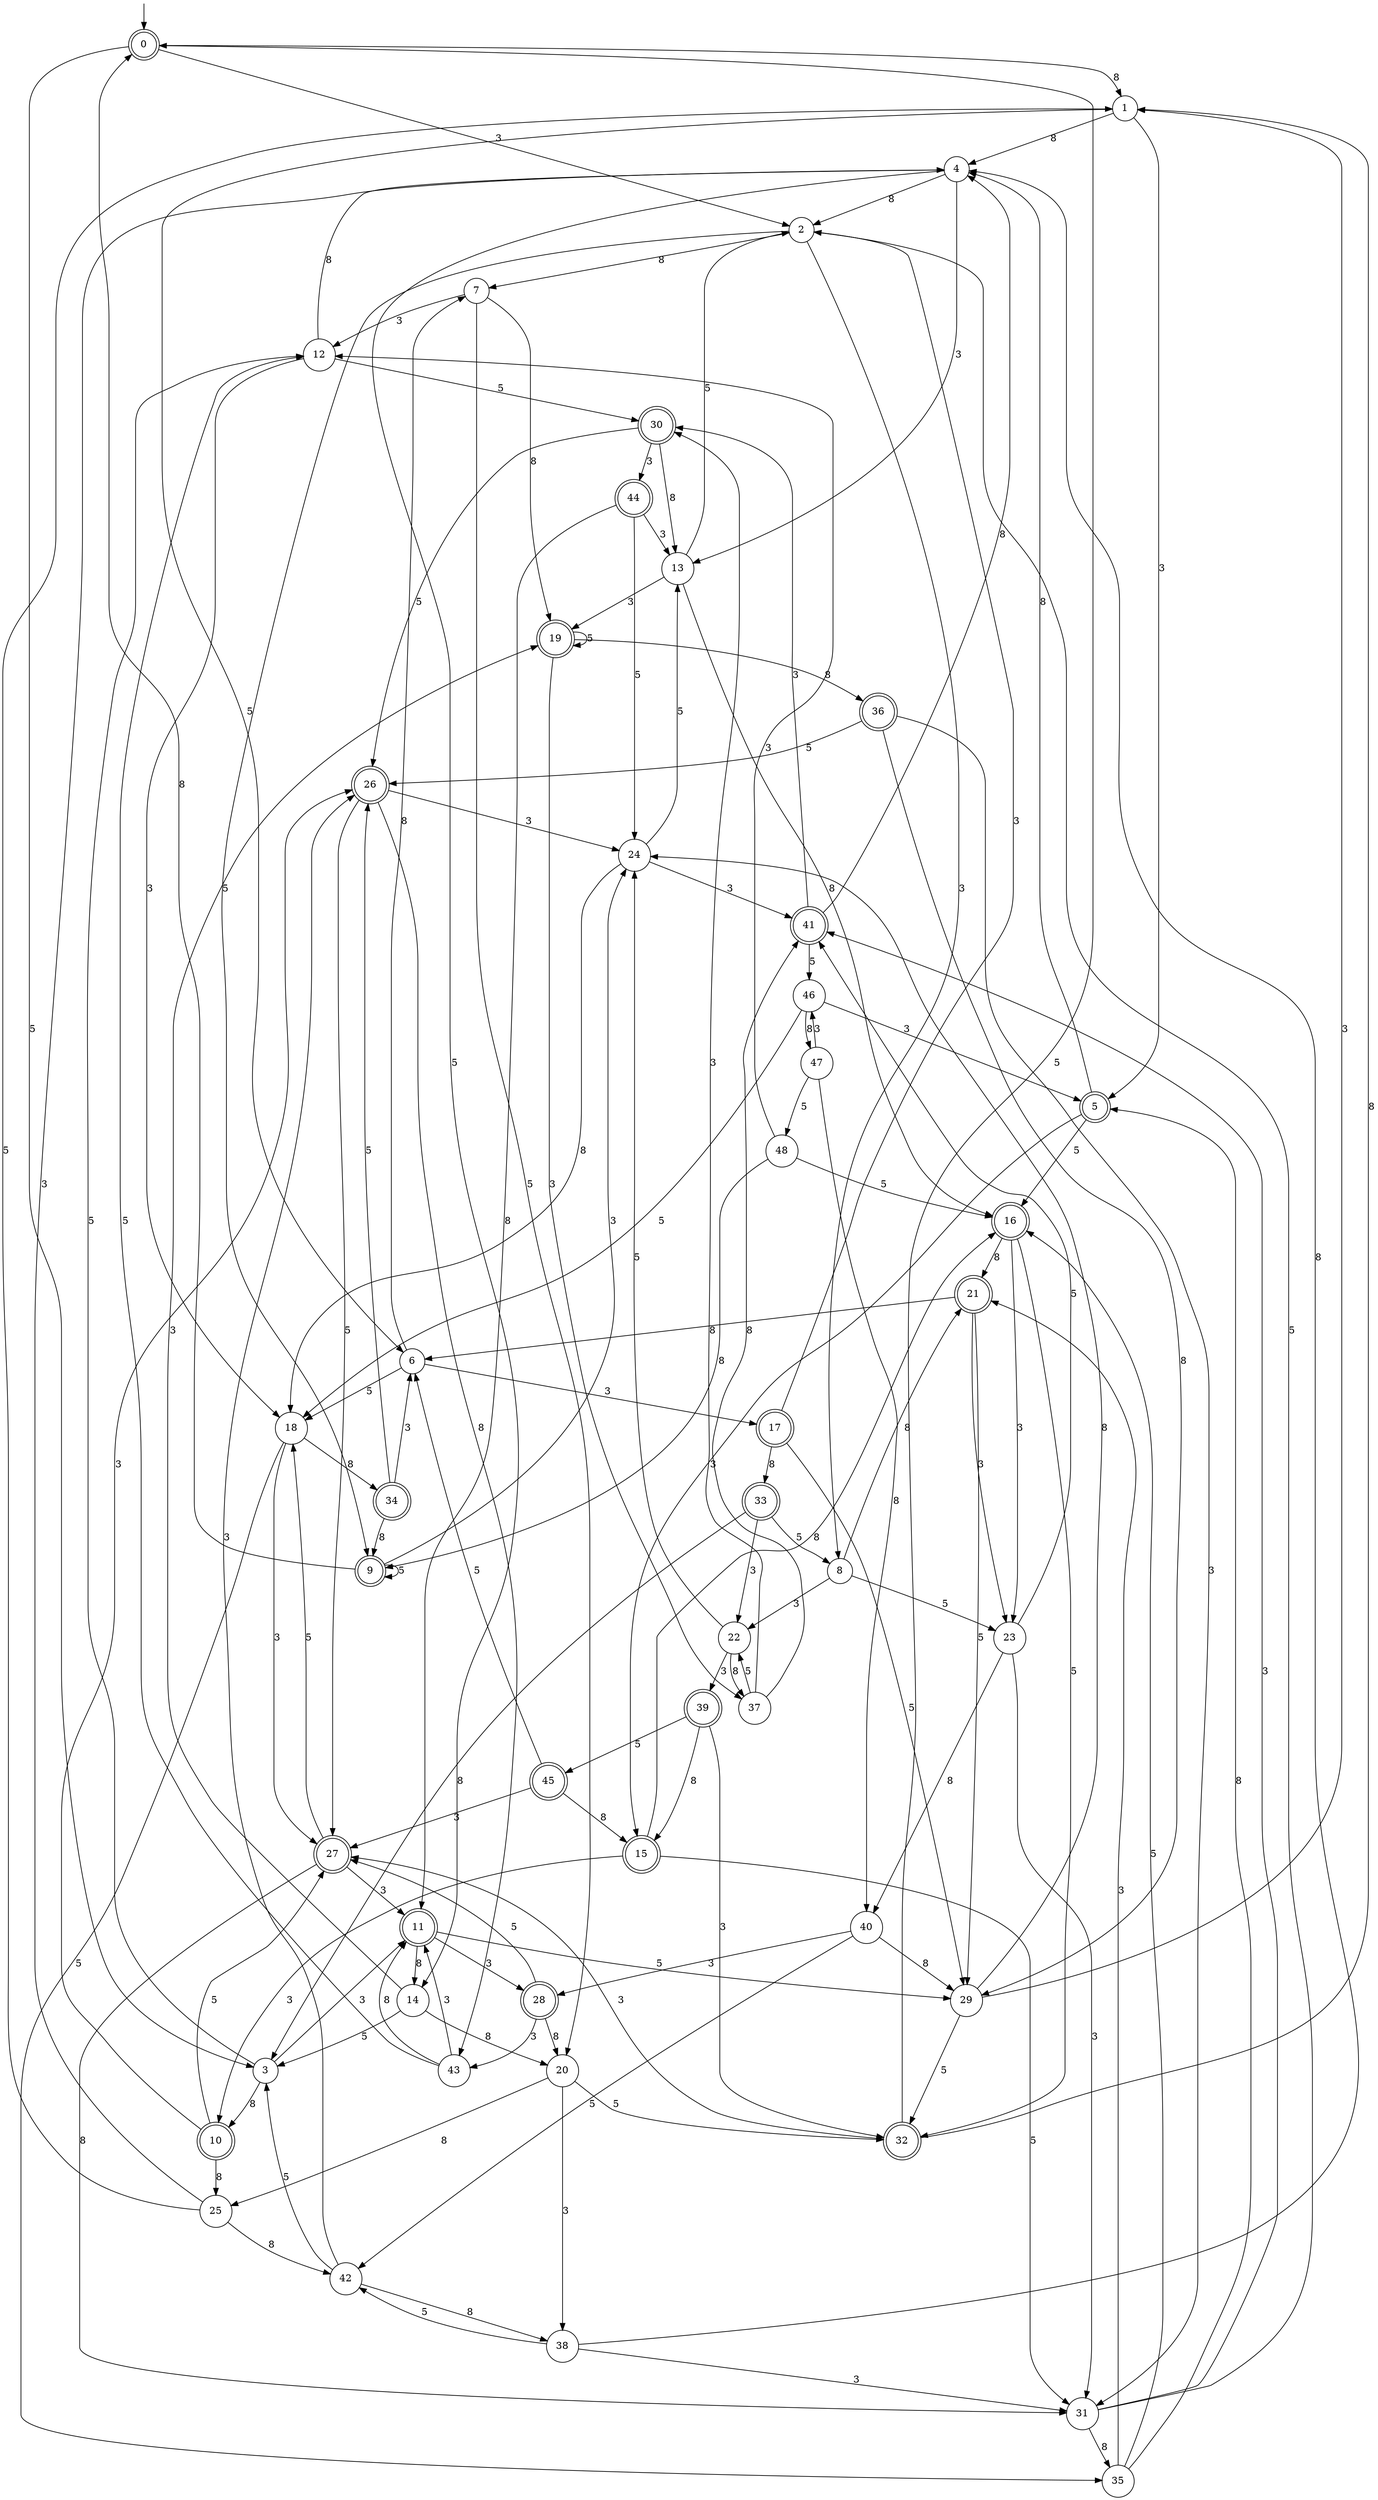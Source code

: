 digraph g {

	s0 [shape="doublecircle" label="0"];
	s1 [shape="circle" label="1"];
	s2 [shape="circle" label="2"];
	s3 [shape="circle" label="3"];
	s4 [shape="circle" label="4"];
	s5 [shape="doublecircle" label="5"];
	s6 [shape="circle" label="6"];
	s7 [shape="circle" label="7"];
	s8 [shape="circle" label="8"];
	s9 [shape="doublecircle" label="9"];
	s10 [shape="doublecircle" label="10"];
	s11 [shape="doublecircle" label="11"];
	s12 [shape="circle" label="12"];
	s13 [shape="circle" label="13"];
	s14 [shape="circle" label="14"];
	s15 [shape="doublecircle" label="15"];
	s16 [shape="doublecircle" label="16"];
	s17 [shape="doublecircle" label="17"];
	s18 [shape="circle" label="18"];
	s19 [shape="doublecircle" label="19"];
	s20 [shape="circle" label="20"];
	s21 [shape="doublecircle" label="21"];
	s22 [shape="circle" label="22"];
	s23 [shape="circle" label="23"];
	s24 [shape="circle" label="24"];
	s25 [shape="circle" label="25"];
	s26 [shape="doublecircle" label="26"];
	s27 [shape="doublecircle" label="27"];
	s28 [shape="doublecircle" label="28"];
	s29 [shape="circle" label="29"];
	s30 [shape="doublecircle" label="30"];
	s31 [shape="circle" label="31"];
	s32 [shape="doublecircle" label="32"];
	s33 [shape="doublecircle" label="33"];
	s34 [shape="doublecircle" label="34"];
	s35 [shape="circle" label="35"];
	s36 [shape="doublecircle" label="36"];
	s37 [shape="circle" label="37"];
	s38 [shape="circle" label="38"];
	s39 [shape="doublecircle" label="39"];
	s40 [shape="circle" label="40"];
	s41 [shape="doublecircle" label="41"];
	s42 [shape="circle" label="42"];
	s43 [shape="circle" label="43"];
	s44 [shape="doublecircle" label="44"];
	s45 [shape="doublecircle" label="45"];
	s46 [shape="circle" label="46"];
	s47 [shape="circle" label="47"];
	s48 [shape="circle" label="48"];
	s0 -> s1 [label="8"];
	s0 -> s2 [label="3"];
	s0 -> s3 [label="5"];
	s1 -> s4 [label="8"];
	s1 -> s5 [label="3"];
	s1 -> s6 [label="5"];
	s2 -> s7 [label="8"];
	s2 -> s8 [label="3"];
	s2 -> s9 [label="5"];
	s3 -> s10 [label="8"];
	s3 -> s11 [label="3"];
	s3 -> s12 [label="5"];
	s4 -> s2 [label="8"];
	s4 -> s13 [label="3"];
	s4 -> s14 [label="5"];
	s5 -> s4 [label="8"];
	s5 -> s15 [label="3"];
	s5 -> s16 [label="5"];
	s6 -> s7 [label="8"];
	s6 -> s17 [label="3"];
	s6 -> s18 [label="5"];
	s7 -> s19 [label="8"];
	s7 -> s12 [label="3"];
	s7 -> s20 [label="5"];
	s8 -> s21 [label="8"];
	s8 -> s22 [label="3"];
	s8 -> s23 [label="5"];
	s9 -> s0 [label="8"];
	s9 -> s24 [label="3"];
	s9 -> s9 [label="5"];
	s10 -> s25 [label="8"];
	s10 -> s26 [label="3"];
	s10 -> s27 [label="5"];
	s11 -> s14 [label="8"];
	s11 -> s28 [label="3"];
	s11 -> s29 [label="5"];
	s12 -> s4 [label="8"];
	s12 -> s18 [label="3"];
	s12 -> s30 [label="5"];
	s13 -> s16 [label="8"];
	s13 -> s19 [label="3"];
	s13 -> s2 [label="5"];
	s14 -> s20 [label="8"];
	s14 -> s19 [label="3"];
	s14 -> s3 [label="5"];
	s15 -> s16 [label="8"];
	s15 -> s10 [label="3"];
	s15 -> s31 [label="5"];
	s16 -> s21 [label="8"];
	s16 -> s23 [label="3"];
	s16 -> s32 [label="5"];
	s17 -> s33 [label="8"];
	s17 -> s2 [label="3"];
	s17 -> s29 [label="5"];
	s18 -> s34 [label="8"];
	s18 -> s27 [label="3"];
	s18 -> s35 [label="5"];
	s19 -> s36 [label="8"];
	s19 -> s37 [label="3"];
	s19 -> s19 [label="5"];
	s20 -> s25 [label="8"];
	s20 -> s38 [label="3"];
	s20 -> s32 [label="5"];
	s21 -> s6 [label="8"];
	s21 -> s23 [label="3"];
	s21 -> s29 [label="5"];
	s22 -> s37 [label="8"];
	s22 -> s39 [label="3"];
	s22 -> s24 [label="5"];
	s23 -> s40 [label="8"];
	s23 -> s31 [label="3"];
	s23 -> s41 [label="5"];
	s24 -> s18 [label="8"];
	s24 -> s41 [label="3"];
	s24 -> s13 [label="5"];
	s25 -> s42 [label="8"];
	s25 -> s4 [label="3"];
	s25 -> s1 [label="5"];
	s26 -> s43 [label="8"];
	s26 -> s24 [label="3"];
	s26 -> s27 [label="5"];
	s27 -> s31 [label="8"];
	s27 -> s11 [label="3"];
	s27 -> s18 [label="5"];
	s28 -> s20 [label="8"];
	s28 -> s43 [label="3"];
	s28 -> s27 [label="5"];
	s29 -> s24 [label="8"];
	s29 -> s1 [label="3"];
	s29 -> s32 [label="5"];
	s30 -> s13 [label="8"];
	s30 -> s44 [label="3"];
	s30 -> s26 [label="5"];
	s31 -> s35 [label="8"];
	s31 -> s41 [label="3"];
	s31 -> s2 [label="5"];
	s32 -> s1 [label="8"];
	s32 -> s27 [label="3"];
	s32 -> s0 [label="5"];
	s33 -> s3 [label="8"];
	s33 -> s22 [label="3"];
	s33 -> s8 [label="5"];
	s34 -> s9 [label="8"];
	s34 -> s6 [label="3"];
	s34 -> s26 [label="5"];
	s35 -> s5 [label="8"];
	s35 -> s21 [label="3"];
	s35 -> s16 [label="5"];
	s36 -> s29 [label="8"];
	s36 -> s31 [label="3"];
	s36 -> s26 [label="5"];
	s37 -> s41 [label="8"];
	s37 -> s30 [label="3"];
	s37 -> s22 [label="5"];
	s38 -> s4 [label="8"];
	s38 -> s31 [label="3"];
	s38 -> s42 [label="5"];
	s39 -> s15 [label="8"];
	s39 -> s32 [label="3"];
	s39 -> s45 [label="5"];
	s40 -> s29 [label="8"];
	s40 -> s28 [label="3"];
	s40 -> s42 [label="5"];
	s41 -> s4 [label="8"];
	s41 -> s30 [label="3"];
	s41 -> s46 [label="5"];
	s42 -> s38 [label="8"];
	s42 -> s26 [label="3"];
	s42 -> s3 [label="5"];
	s43 -> s11 [label="8"];
	s43 -> s11 [label="3"];
	s43 -> s12 [label="5"];
	s44 -> s11 [label="8"];
	s44 -> s13 [label="3"];
	s44 -> s24 [label="5"];
	s45 -> s15 [label="8"];
	s45 -> s27 [label="3"];
	s45 -> s6 [label="5"];
	s46 -> s47 [label="8"];
	s46 -> s5 [label="3"];
	s46 -> s18 [label="5"];
	s47 -> s40 [label="8"];
	s47 -> s46 [label="3"];
	s47 -> s48 [label="5"];
	s48 -> s9 [label="8"];
	s48 -> s12 [label="3"];
	s48 -> s16 [label="5"];

__start0 [label="" shape="none" width="0" height="0"];
__start0 -> s0;

}
